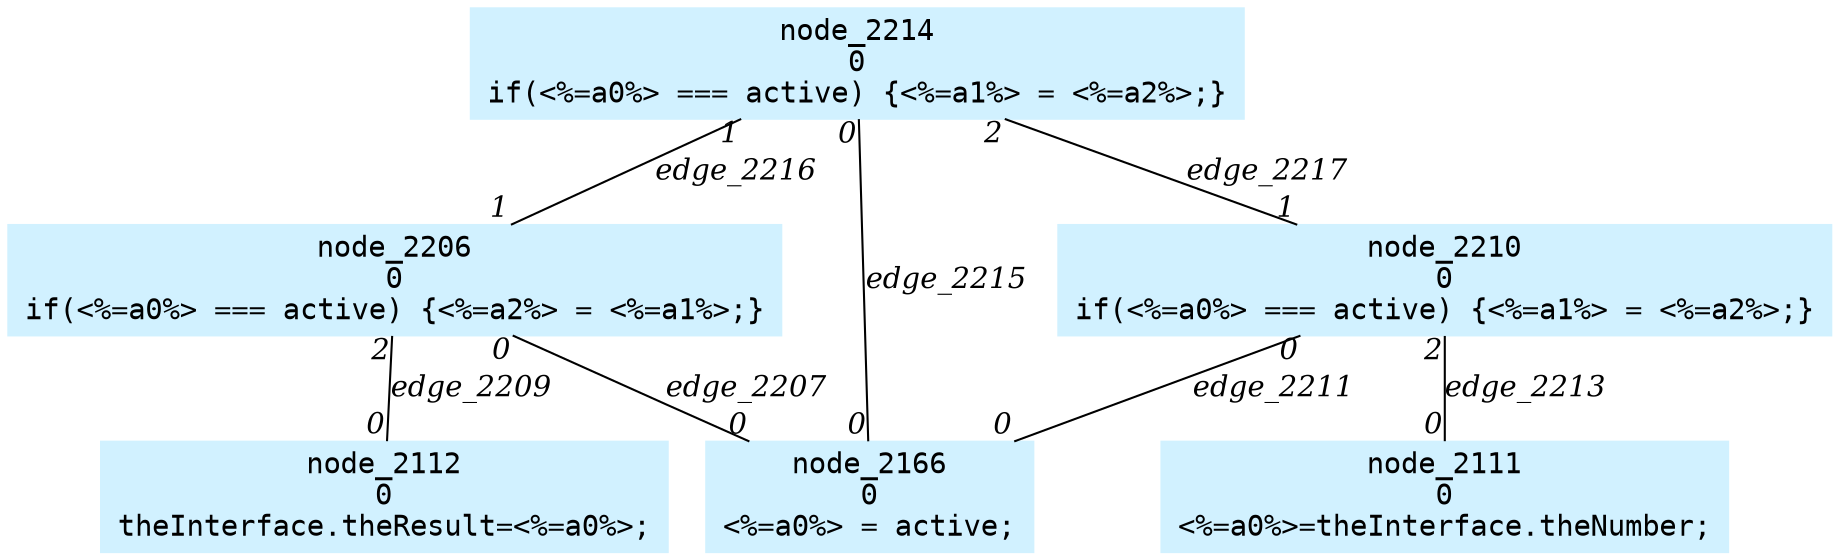 digraph g{node_2111 [shape=box, style=filled, color="#d1f1ff", fontname="Courier", label="node_2111
0
<%=a0%>=theInterface.theNumber;
" ]
node_2112 [shape=box, style=filled, color="#d1f1ff", fontname="Courier", label="node_2112
0
theInterface.theResult=<%=a0%>;
" ]
node_2166 [shape=box, style=filled, color="#d1f1ff", fontname="Courier", label="node_2166
0
<%=a0%> = active;
" ]
node_2206 [shape=box, style=filled, color="#d1f1ff", fontname="Courier", label="node_2206
0
if(<%=a0%> === active) {<%=a2%> = <%=a1%>;}
" ]
node_2210 [shape=box, style=filled, color="#d1f1ff", fontname="Courier", label="node_2210
0
if(<%=a0%> === active) {<%=a1%> = <%=a2%>;}
" ]
node_2214 [shape=box, style=filled, color="#d1f1ff", fontname="Courier", label="node_2214
0
if(<%=a0%> === active) {<%=a1%> = <%=a2%>;}
" ]
node_2206 -> node_2166 [dir=none, arrowHead=none, fontname="Times-Italic", label="edge_2207",  headlabel="0", taillabel="0" ]
node_2206 -> node_2112 [dir=none, arrowHead=none, fontname="Times-Italic", label="edge_2209",  headlabel="0", taillabel="2" ]
node_2210 -> node_2166 [dir=none, arrowHead=none, fontname="Times-Italic", label="edge_2211",  headlabel="0", taillabel="0" ]
node_2210 -> node_2111 [dir=none, arrowHead=none, fontname="Times-Italic", label="edge_2213",  headlabel="0", taillabel="2" ]
node_2214 -> node_2166 [dir=none, arrowHead=none, fontname="Times-Italic", label="edge_2215",  headlabel="0", taillabel="0" ]
node_2214 -> node_2206 [dir=none, arrowHead=none, fontname="Times-Italic", label="edge_2216",  headlabel="1", taillabel="1" ]
node_2214 -> node_2210 [dir=none, arrowHead=none, fontname="Times-Italic", label="edge_2217",  headlabel="1", taillabel="2" ]
}